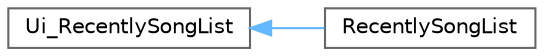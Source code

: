 digraph "类继承关系图"
{
 // LATEX_PDF_SIZE
  bgcolor="transparent";
  edge [fontname=Helvetica,fontsize=10,labelfontname=Helvetica,labelfontsize=10];
  node [fontname=Helvetica,fontsize=10,shape=box,height=0.2,width=0.4];
  rankdir="LR";
  Node0 [id="Node000000",label="Ui_RecentlySongList",height=0.2,width=0.4,color="grey40", fillcolor="white", style="filled",URL="$class_ui___recently_song_list.html",tooltip=" "];
  Node0 -> Node1 [id="edge515_Node000000_Node000001",dir="back",color="steelblue1",style="solid",tooltip=" "];
  Node1 [id="Node000001",label="RecentlySongList",height=0.2,width=0.4,color="grey40", fillcolor="white", style="filled",URL="$class_ui_1_1_recently_song_list.html",tooltip=" "];
}
